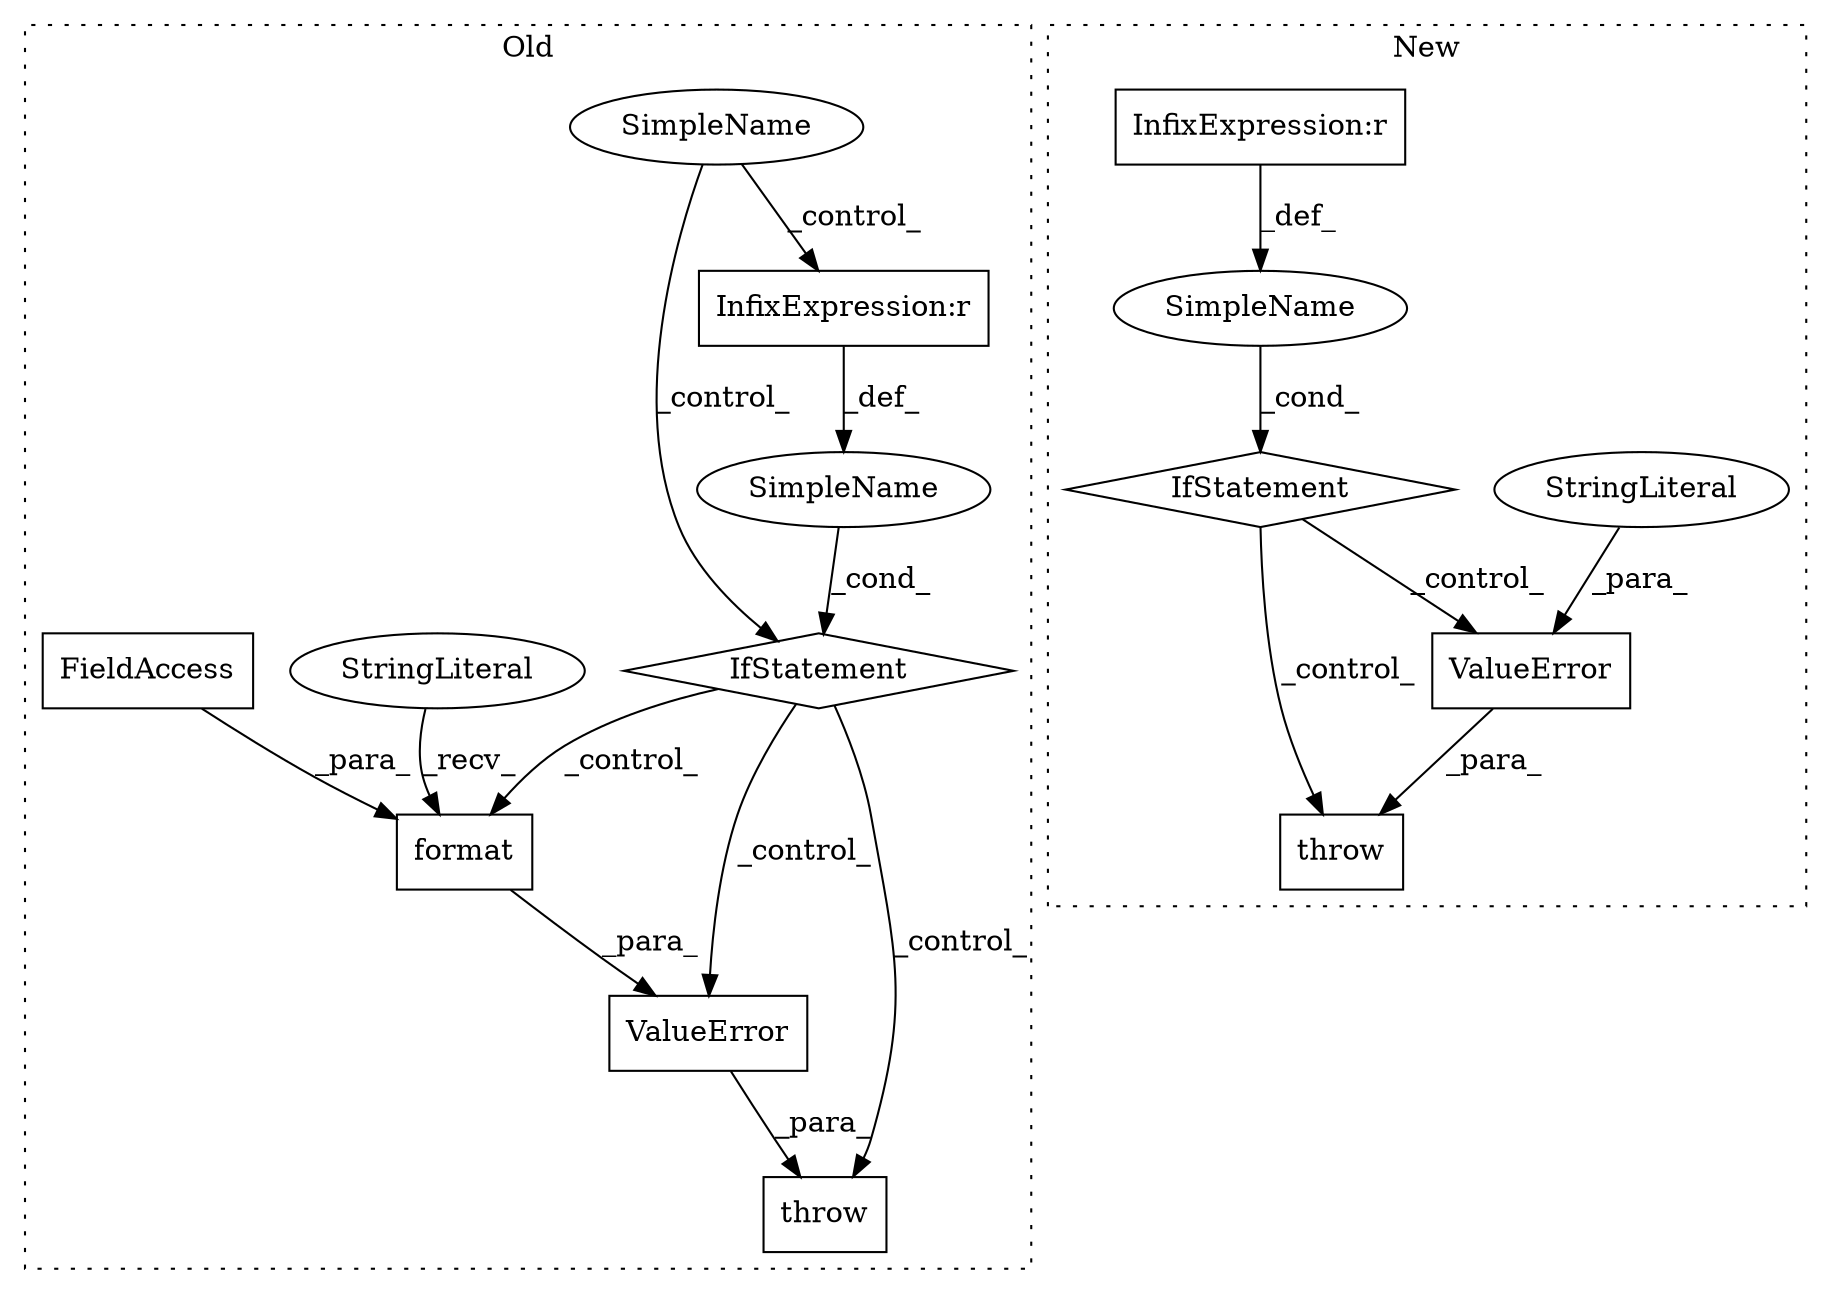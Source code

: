 digraph G {
subgraph cluster0 {
1 [label="ValueError" a="32" s="5800,5914" l="11,1" shape="box"];
3 [label="throw" a="53" s="5794" l="6" shape="box"];
5 [label="format" a="32" s="5887,5913" l="7,1" shape="box"];
6 [label="StringLiteral" a="45" s="5811" l="75" shape="ellipse"];
8 [label="SimpleName" a="42" s="" l="" shape="ellipse"];
11 [label="IfStatement" a="25" s="5636,5649" l="4,2" shape="diamond"];
13 [label="InfixExpression:r" a="27" s="5641" l="4" shape="box"];
14 [label="FieldAccess" a="22" s="5894" l="19" shape="box"];
15 [label="SimpleName" a="42" s="" l="" shape="ellipse"];
label = "Old";
style="dotted";
}
subgraph cluster1 {
2 [label="throw" a="53" s="6166" l="6" shape="box"];
4 [label="ValueError" a="32" s="6172,6251" l="11,1" shape="box"];
7 [label="StringLiteral" a="45" s="6183" l="68" shape="ellipse"];
9 [label="SimpleName" a="42" s="" l="" shape="ellipse"];
10 [label="IfStatement" a="25" s="6138,6156" l="4,2" shape="diamond"];
12 [label="InfixExpression:r" a="27" s="6151" l="4" shape="box"];
label = "New";
style="dotted";
}
1 -> 3 [label="_para_"];
4 -> 2 [label="_para_"];
5 -> 1 [label="_para_"];
6 -> 5 [label="_recv_"];
7 -> 4 [label="_para_"];
8 -> 11 [label="_cond_"];
9 -> 10 [label="_cond_"];
10 -> 4 [label="_control_"];
10 -> 2 [label="_control_"];
11 -> 1 [label="_control_"];
11 -> 3 [label="_control_"];
11 -> 5 [label="_control_"];
12 -> 9 [label="_def_"];
13 -> 8 [label="_def_"];
14 -> 5 [label="_para_"];
15 -> 13 [label="_control_"];
15 -> 11 [label="_control_"];
}